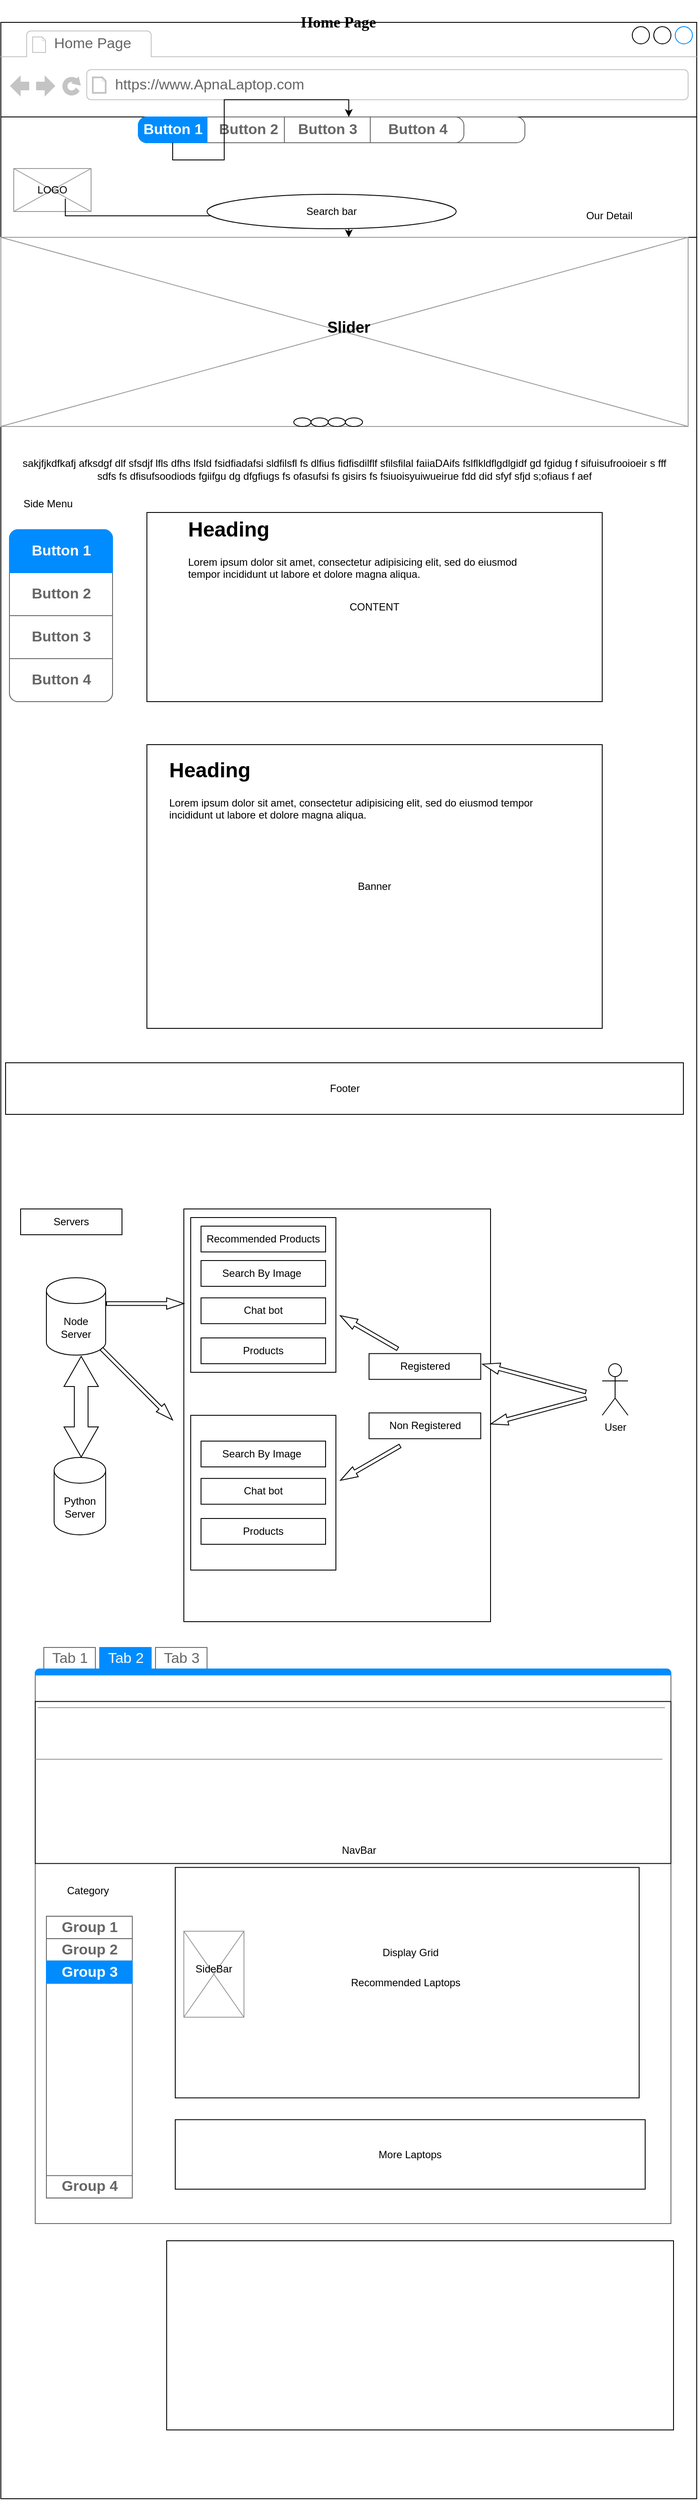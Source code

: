 <mxfile version="14.7.2" type="github">
  <diagram id="Tjrdr0jhj3cXSKKuBWBD" name="Page-1">
    <mxGraphModel dx="1102" dy="1751" grid="1" gridSize="10" guides="1" tooltips="1" connect="1" arrows="1" fold="1" page="1" pageScale="1" pageWidth="827" pageHeight="1169" background="none" math="0" shadow="0">
      <root>
        <mxCell id="0" />
        <mxCell id="1" parent="0" />
        <mxCell id="cs-V9gLxxgiUWUco0RRR-1" value="" style="strokeWidth=1;shadow=0;dashed=0;align=center;html=1;shape=mxgraph.mockup.containers.browserWindow;rSize=0;strokeColor2=#008cff;strokeColor3=#c4c4c4;mainText=,;recursiveResize=0;" parent="1" vertex="1">
          <mxGeometry x="17" y="-500" width="810" height="2880" as="geometry" />
        </mxCell>
        <mxCell id="cs-V9gLxxgiUWUco0RRR-2" value="Home Page" style="strokeWidth=1;shadow=0;dashed=0;align=center;html=1;shape=mxgraph.mockup.containers.anchor;fontSize=17;fontColor=#666666;align=left;" parent="cs-V9gLxxgiUWUco0RRR-1" vertex="1">
          <mxGeometry x="60" y="12" width="110" height="26" as="geometry" />
        </mxCell>
        <mxCell id="cs-V9gLxxgiUWUco0RRR-3" value="https://www.ApnaLaptop.com" style="strokeWidth=1;shadow=0;dashed=0;align=center;html=1;shape=mxgraph.mockup.containers.anchor;rSize=0;fontSize=17;fontColor=#666666;align=left;" parent="cs-V9gLxxgiUWUco0RRR-1" vertex="1">
          <mxGeometry x="131" y="60" width="250" height="26" as="geometry" />
        </mxCell>
        <mxCell id="cs-V9gLxxgiUWUco0RRR-5" value="" style="verticalLabelPosition=bottom;verticalAlign=top;html=1;shape=mxgraph.basic.rect;fillColor2=none;strokeWidth=1;size=20;indent=5;fontFamily=Times New Roman;fontSize=18;" parent="cs-V9gLxxgiUWUco0RRR-1" vertex="1">
          <mxGeometry y="110" width="810" height="140" as="geometry" />
        </mxCell>
        <mxCell id="2hiEiYP1PGatypZEPOpi-6" value="" style="verticalLabelPosition=bottom;shadow=0;dashed=0;align=center;html=1;verticalAlign=top;strokeWidth=1;shape=mxgraph.mockup.graphics.simpleIcon;strokeColor=#999999;" parent="cs-V9gLxxgiUWUco0RRR-1" vertex="1">
          <mxGeometry x="15" y="170" width="90" height="50" as="geometry" />
        </mxCell>
        <mxCell id="7KCTzupM1mh5fXwTAGJL-1" style="edgeStyle=orthogonalEdgeStyle;rounded=0;orthogonalLoop=1;jettySize=auto;html=1;exitX=0.75;exitY=1;exitDx=0;exitDy=0;" parent="cs-V9gLxxgiUWUco0RRR-1" source="2hiEiYP1PGatypZEPOpi-7" target="cs-V9gLxxgiUWUco0RRR-5" edge="1">
          <mxGeometry relative="1" as="geometry" />
        </mxCell>
        <mxCell id="2hiEiYP1PGatypZEPOpi-7" value="LOGO" style="text;html=1;strokeColor=none;fillColor=none;align=center;verticalAlign=middle;whiteSpace=wrap;rounded=0;" parent="cs-V9gLxxgiUWUco0RRR-1" vertex="1">
          <mxGeometry x="30" y="185" width="60" height="20" as="geometry" />
        </mxCell>
        <mxCell id="2hiEiYP1PGatypZEPOpi-8" value="" style="verticalLabelPosition=bottom;shadow=0;dashed=0;align=center;html=1;verticalAlign=top;strokeWidth=1;shape=mxgraph.mockup.graphics.simpleIcon;strokeColor=#999999;" parent="cs-V9gLxxgiUWUco0RRR-1" vertex="1">
          <mxGeometry y="250" width="800" height="220" as="geometry" />
        </mxCell>
        <mxCell id="2hiEiYP1PGatypZEPOpi-9" value="&lt;font style=&quot;font-size: 18px&quot;&gt;&lt;b&gt;Slider&lt;/b&gt;&lt;/font&gt;" style="text;html=1;strokeColor=none;fillColor=none;align=center;verticalAlign=middle;whiteSpace=wrap;rounded=0;" parent="cs-V9gLxxgiUWUco0RRR-1" vertex="1">
          <mxGeometry x="355" y="340" width="100" height="30" as="geometry" />
        </mxCell>
        <mxCell id="2hiEiYP1PGatypZEPOpi-13" value="" style="ellipse;whiteSpace=wrap;html=1;" parent="cs-V9gLxxgiUWUco0RRR-1" vertex="1">
          <mxGeometry x="401" y="460" width="20" height="10" as="geometry" />
        </mxCell>
        <mxCell id="2hiEiYP1PGatypZEPOpi-12" value="" style="ellipse;whiteSpace=wrap;html=1;" parent="cs-V9gLxxgiUWUco0RRR-1" vertex="1">
          <mxGeometry x="381" y="460" width="20" height="10" as="geometry" />
        </mxCell>
        <mxCell id="2hiEiYP1PGatypZEPOpi-11" value="" style="ellipse;whiteSpace=wrap;html=1;" parent="cs-V9gLxxgiUWUco0RRR-1" vertex="1">
          <mxGeometry x="361" y="460" width="20" height="10" as="geometry" />
        </mxCell>
        <mxCell id="2hiEiYP1PGatypZEPOpi-10" value="" style="ellipse;whiteSpace=wrap;html=1;" parent="cs-V9gLxxgiUWUco0RRR-1" vertex="1">
          <mxGeometry x="341" y="460" width="20" height="10" as="geometry" />
        </mxCell>
        <mxCell id="2hiEiYP1PGatypZEPOpi-14" style="edgeStyle=orthogonalEdgeStyle;rounded=0;orthogonalLoop=1;jettySize=auto;html=1;exitX=0.5;exitY=1;exitDx=0;exitDy=0;" parent="cs-V9gLxxgiUWUco0RRR-1" source="2hiEiYP1PGatypZEPOpi-10" target="2hiEiYP1PGatypZEPOpi-8" edge="1">
          <mxGeometry relative="1" as="geometry">
            <Array as="points">
              <mxPoint x="410" y="450" />
              <mxPoint x="410" y="450" />
            </Array>
          </mxGeometry>
        </mxCell>
        <mxCell id="2hiEiYP1PGatypZEPOpi-15" value="Search bar" style="ellipse;whiteSpace=wrap;html=1;" parent="cs-V9gLxxgiUWUco0RRR-1" vertex="1">
          <mxGeometry x="240" y="200" width="290" height="40" as="geometry" />
        </mxCell>
        <mxCell id="2hiEiYP1PGatypZEPOpi-16" value="Our Detail&amp;nbsp;" style="text;html=1;strokeColor=none;fillColor=none;align=center;verticalAlign=middle;whiteSpace=wrap;rounded=0;" parent="cs-V9gLxxgiUWUco0RRR-1" vertex="1">
          <mxGeometry x="620" y="210" width="180" height="30" as="geometry" />
        </mxCell>
        <mxCell id="2hiEiYP1PGatypZEPOpi-1" value="" style="strokeWidth=1;shadow=0;dashed=0;align=center;html=1;shape=mxgraph.mockup.rrect;rSize=10;fillColor=#ffffff;strokeColor=#666666;" parent="cs-V9gLxxgiUWUco0RRR-1" vertex="1">
          <mxGeometry x="160" y="110" width="450" height="30" as="geometry" />
        </mxCell>
        <mxCell id="2hiEiYP1PGatypZEPOpi-2" value="Button 2" style="strokeColor=inherit;fillColor=inherit;gradientColor=inherit;strokeWidth=1;shadow=0;dashed=0;align=center;html=1;shape=mxgraph.mockup.rrect;rSize=0;fontSize=17;fontColor=#666666;fontStyle=1;resizeHeight=1;" parent="2hiEiYP1PGatypZEPOpi-1" vertex="1">
          <mxGeometry width="95" height="30" relative="1" as="geometry">
            <mxPoint x="80" as="offset" />
          </mxGeometry>
        </mxCell>
        <mxCell id="2hiEiYP1PGatypZEPOpi-3" value="Button 3" style="strokeColor=inherit;fillColor=inherit;gradientColor=inherit;strokeWidth=1;shadow=0;dashed=0;align=center;html=1;shape=mxgraph.mockup.rrect;rSize=0;fontSize=17;fontColor=#666666;fontStyle=1;resizeHeight=1;" parent="2hiEiYP1PGatypZEPOpi-1" vertex="1">
          <mxGeometry width="100" height="30" relative="1" as="geometry">
            <mxPoint x="170" as="offset" />
          </mxGeometry>
        </mxCell>
        <mxCell id="2hiEiYP1PGatypZEPOpi-4" value="Button 4" style="strokeColor=inherit;fillColor=inherit;gradientColor=inherit;strokeWidth=1;shadow=0;dashed=0;align=center;html=1;shape=mxgraph.mockup.rightButton;rSize=10;fontSize=17;fontColor=#666666;fontStyle=1;resizeHeight=1;" parent="2hiEiYP1PGatypZEPOpi-1" vertex="1">
          <mxGeometry x="1" width="109" height="30" relative="1" as="geometry">
            <mxPoint x="-180" as="offset" />
          </mxGeometry>
        </mxCell>
        <mxCell id="2hiEiYP1PGatypZEPOpi-5" value="Button 1" style="strokeWidth=1;shadow=0;dashed=0;align=center;html=1;shape=mxgraph.mockup.leftButton;rSize=10;fontSize=17;fontColor=#ffffff;fontStyle=1;fillColor=#008cff;strokeColor=#008cff;resizeHeight=1;" parent="2hiEiYP1PGatypZEPOpi-1" vertex="1">
          <mxGeometry width="80" height="30" relative="1" as="geometry" />
        </mxCell>
        <mxCell id="7KCTzupM1mh5fXwTAGJL-2" style="edgeStyle=orthogonalEdgeStyle;rounded=0;orthogonalLoop=1;jettySize=auto;html=1;" parent="2hiEiYP1PGatypZEPOpi-1" source="2hiEiYP1PGatypZEPOpi-5" target="cs-V9gLxxgiUWUco0RRR-5" edge="1">
          <mxGeometry relative="1" as="geometry" />
        </mxCell>
        <mxCell id="2hiEiYP1PGatypZEPOpi-17" value="sakjfjkdfkafj afksdgf dlf sfsdjf lfls dfhs lfsld fsidfiadafsi sldfilsfl fs dlfius fidfisdilflf sfilsfilal faiiaDAifs fslflkldflgdlgidf gd fgidug f sifuisufrooioeir s fff sdfs fs dfisufsoodiods fgiifgu dg dfgfiugs fs ofasufsi fs gisirs fs fsiuoisyuiwueirue fdd did sfyf sfjd s;ofiaus f aef" style="text;html=1;strokeColor=none;fillColor=none;align=center;verticalAlign=middle;whiteSpace=wrap;rounded=0;" parent="cs-V9gLxxgiUWUco0RRR-1" vertex="1">
          <mxGeometry x="15" y="490" width="770" height="60" as="geometry" />
        </mxCell>
        <mxCell id="2hiEiYP1PGatypZEPOpi-18" value="CONTENT" style="rounded=0;whiteSpace=wrap;html=1;" parent="cs-V9gLxxgiUWUco0RRR-1" vertex="1">
          <mxGeometry x="170" y="570" width="530" height="220" as="geometry" />
        </mxCell>
        <mxCell id="2hiEiYP1PGatypZEPOpi-19" value="" style="strokeWidth=1;shadow=0;dashed=0;align=center;html=1;shape=mxgraph.mockup.rrect;rSize=10;strokeColor=#666666;" parent="cs-V9gLxxgiUWUco0RRR-1" vertex="1">
          <mxGeometry x="10" y="590" width="120" height="200" as="geometry" />
        </mxCell>
        <mxCell id="2hiEiYP1PGatypZEPOpi-20" value="Button 2" style="strokeColor=inherit;fillColor=inherit;gradientColor=inherit;strokeWidth=1;shadow=0;dashed=0;align=center;html=1;shape=mxgraph.mockup.rrect;rSize=0;fontSize=17;fontColor=#666666;fontStyle=1;resizeWidth=1;" parent="2hiEiYP1PGatypZEPOpi-19" vertex="1">
          <mxGeometry width="120" height="50" relative="1" as="geometry">
            <mxPoint y="50" as="offset" />
          </mxGeometry>
        </mxCell>
        <mxCell id="2hiEiYP1PGatypZEPOpi-21" value="Button 3" style="strokeColor=inherit;fillColor=inherit;gradientColor=inherit;strokeWidth=1;shadow=0;dashed=0;align=center;html=1;shape=mxgraph.mockup.rrect;rSize=0;fontSize=17;fontColor=#666666;fontStyle=1;resizeWidth=1;" parent="2hiEiYP1PGatypZEPOpi-19" vertex="1">
          <mxGeometry width="120" height="50" relative="1" as="geometry">
            <mxPoint y="100" as="offset" />
          </mxGeometry>
        </mxCell>
        <mxCell id="2hiEiYP1PGatypZEPOpi-22" value="Button 4" style="strokeColor=inherit;fillColor=inherit;gradientColor=inherit;strokeWidth=1;shadow=0;dashed=0;align=center;html=1;shape=mxgraph.mockup.bottomButton;rSize=10;fontSize=17;fontColor=#666666;fontStyle=1;resizeWidth=1;" parent="2hiEiYP1PGatypZEPOpi-19" vertex="1">
          <mxGeometry y="1" width="120" height="50" relative="1" as="geometry">
            <mxPoint y="-50" as="offset" />
          </mxGeometry>
        </mxCell>
        <mxCell id="2hiEiYP1PGatypZEPOpi-23" value="Button 1" style="strokeWidth=1;shadow=0;dashed=0;align=center;html=1;shape=mxgraph.mockup.topButton;rSize=10;fontSize=17;fontColor=#ffffff;fontStyle=1;fillColor=#008cff;strokeColor=#008cff;resizeWidth=1;" parent="2hiEiYP1PGatypZEPOpi-19" vertex="1">
          <mxGeometry width="120" height="50" relative="1" as="geometry" />
        </mxCell>
        <mxCell id="2hiEiYP1PGatypZEPOpi-24" value="Side Menu" style="text;html=1;strokeColor=none;fillColor=none;align=center;verticalAlign=middle;whiteSpace=wrap;rounded=0;" parent="cs-V9gLxxgiUWUco0RRR-1" vertex="1">
          <mxGeometry x="15" y="550" width="80" height="20" as="geometry" />
        </mxCell>
        <mxCell id="2hiEiYP1PGatypZEPOpi-25" value="Footer" style="rounded=0;whiteSpace=wrap;html=1;" parent="cs-V9gLxxgiUWUco0RRR-1" vertex="1">
          <mxGeometry x="5.5" y="1210" width="789" height="60" as="geometry" />
        </mxCell>
        <mxCell id="AkuQ4I_FikJazMHf2Xoq-1" value="User" style="shape=umlActor;verticalLabelPosition=bottom;verticalAlign=top;html=1;outlineConnect=0;" parent="cs-V9gLxxgiUWUco0RRR-1" vertex="1">
          <mxGeometry x="700" y="1560" width="30" height="60" as="geometry" />
        </mxCell>
        <mxCell id="AkuQ4I_FikJazMHf2Xoq-3" value="Node&lt;br&gt;Server" style="shape=cylinder3;whiteSpace=wrap;html=1;boundedLbl=1;backgroundOutline=1;size=15;" parent="cs-V9gLxxgiUWUco0RRR-1" vertex="1">
          <mxGeometry x="53" y="1460" width="69" height="90" as="geometry" />
        </mxCell>
        <mxCell id="AkuQ4I_FikJazMHf2Xoq-4" value="Python Server" style="shape=cylinder3;whiteSpace=wrap;html=1;boundedLbl=1;backgroundOutline=1;size=15;" parent="cs-V9gLxxgiUWUco0RRR-1" vertex="1">
          <mxGeometry x="62" y="1669" width="60" height="90" as="geometry" />
        </mxCell>
        <mxCell id="AkuQ4I_FikJazMHf2Xoq-9" value="" style="html=1;shadow=0;dashed=0;align=center;verticalAlign=middle;shape=mxgraph.arrows2.twoWayArrow;dy=0.6;dx=35;rotation=90;" parent="cs-V9gLxxgiUWUco0RRR-1" vertex="1">
          <mxGeometry x="35" y="1590" width="117" height="40" as="geometry" />
        </mxCell>
        <mxCell id="AkuQ4I_FikJazMHf2Xoq-11" value="" style="rounded=0;whiteSpace=wrap;html=1;" parent="cs-V9gLxxgiUWUco0RRR-1" vertex="1">
          <mxGeometry x="213" y="1380" width="357" height="480" as="geometry" />
        </mxCell>
        <mxCell id="AkuQ4I_FikJazMHf2Xoq-14" value="" style="html=1;shadow=0;dashed=0;align=center;verticalAlign=middle;shape=mxgraph.arrows2.arrow;dy=0.67;dx=20;notch=0;rotation=-165;" parent="cs-V9gLxxgiUWUco0RRR-1" vertex="1">
          <mxGeometry x="558.6" y="1570" width="124.43" height="13.25" as="geometry" />
        </mxCell>
        <mxCell id="AkuQ4I_FikJazMHf2Xoq-15" value="" style="html=1;shadow=0;dashed=0;align=center;verticalAlign=middle;shape=mxgraph.arrows2.arrow;dy=0.67;dx=20;notch=0;rotation=-195;" parent="cs-V9gLxxgiUWUco0RRR-1" vertex="1">
          <mxGeometry x="568.31" y="1608.54" width="114.96" height="13.25" as="geometry" />
        </mxCell>
        <mxCell id="AkuQ4I_FikJazMHf2Xoq-16" value="" style="html=1;shadow=0;dashed=0;align=center;verticalAlign=middle;shape=mxgraph.arrows2.arrow;dy=0.67;dx=20;notch=0;rotation=-150;" parent="cs-V9gLxxgiUWUco0RRR-1" vertex="1">
          <mxGeometry x="390" y="1516.75" width="77" height="13.25" as="geometry" />
        </mxCell>
        <mxCell id="AkuQ4I_FikJazMHf2Xoq-30" value="" style="rounded=0;whiteSpace=wrap;html=1;" parent="cs-V9gLxxgiUWUco0RRR-1" vertex="1">
          <mxGeometry x="221" y="1390" width="169" height="180" as="geometry" />
        </mxCell>
        <mxCell id="AkuQ4I_FikJazMHf2Xoq-31" value="Recommended Products" style="rounded=0;whiteSpace=wrap;html=1;" parent="cs-V9gLxxgiUWUco0RRR-1" vertex="1">
          <mxGeometry x="233" y="1400" width="145" height="30" as="geometry" />
        </mxCell>
        <mxCell id="AkuQ4I_FikJazMHf2Xoq-32" value="Search By Image&amp;nbsp;" style="rounded=0;whiteSpace=wrap;html=1;" parent="cs-V9gLxxgiUWUco0RRR-1" vertex="1">
          <mxGeometry x="233" y="1440" width="145" height="30" as="geometry" />
        </mxCell>
        <mxCell id="AkuQ4I_FikJazMHf2Xoq-33" value="Chat bot" style="rounded=0;whiteSpace=wrap;html=1;" parent="cs-V9gLxxgiUWUco0RRR-1" vertex="1">
          <mxGeometry x="233" y="1483.4" width="145" height="30" as="geometry" />
        </mxCell>
        <mxCell id="AkuQ4I_FikJazMHf2Xoq-34" value="Products" style="rounded=0;whiteSpace=wrap;html=1;" parent="cs-V9gLxxgiUWUco0RRR-1" vertex="1">
          <mxGeometry x="233" y="1530" width="145" height="30" as="geometry" />
        </mxCell>
        <mxCell id="AkuQ4I_FikJazMHf2Xoq-35" value="&lt;span&gt;Registered&lt;/span&gt;" style="rounded=0;whiteSpace=wrap;html=1;" parent="cs-V9gLxxgiUWUco0RRR-1" vertex="1">
          <mxGeometry x="428.6" y="1548.22" width="130" height="30" as="geometry" />
        </mxCell>
        <mxCell id="AkuQ4I_FikJazMHf2Xoq-79" value="&lt;span&gt;Non Registered&lt;/span&gt;" style="rounded=0;whiteSpace=wrap;html=1;" parent="cs-V9gLxxgiUWUco0RRR-1" vertex="1">
          <mxGeometry x="428.6" y="1617.22" width="130" height="30" as="geometry" />
        </mxCell>
        <mxCell id="AkuQ4I_FikJazMHf2Xoq-80" value="&lt;span style=&quot;color: rgba(0 , 0 , 0 , 0) ; font-family: monospace ; font-size: 0px&quot;&gt;%3CmxGraphModel%3E%3Croot%3E%3CmxCell%20id%3D%220%22%2F%3E%3CmxCell%20id%3D%221%22%20parent%3D%220%22%2F%3E%3CmxCell%20id%3D%222%22%20value%3D%22Recommended%20Products%22%20style%3D%22rounded%3D0%3BwhiteSpace%3Dwrap%3Bhtml%3D1%3B%22%20vertex%3D%221%22%20parent%3D%221%22%3E%3CmxGeometry%20x%3D%22250%22%20y%3D%22900%22%20width%3D%22145%22%20height%3D%2230%22%20as%3D%22geometry%22%2F%3E%3C%2FmxCell%3E%3C%2Froot%3E%3C%2FmxGraphModel%3E&lt;/span&gt;" style="rounded=0;whiteSpace=wrap;html=1;" parent="cs-V9gLxxgiUWUco0RRR-1" vertex="1">
          <mxGeometry x="221" y="1620" width="169" height="180" as="geometry" />
        </mxCell>
        <mxCell id="AkuQ4I_FikJazMHf2Xoq-81" value="" style="html=1;shadow=0;dashed=0;align=center;verticalAlign=middle;shape=mxgraph.arrows2.arrow;dy=0.67;dx=20;notch=0;rotation=-210;" parent="cs-V9gLxxgiUWUco0RRR-1" vertex="1">
          <mxGeometry x="390" y="1669" width="80" height="13.25" as="geometry" />
        </mxCell>
        <mxCell id="AkuQ4I_FikJazMHf2Xoq-83" value="Search By Image&amp;nbsp;" style="rounded=0;whiteSpace=wrap;html=1;" parent="cs-V9gLxxgiUWUco0RRR-1" vertex="1">
          <mxGeometry x="233" y="1650" width="145" height="30" as="geometry" />
        </mxCell>
        <mxCell id="AkuQ4I_FikJazMHf2Xoq-84" value="Chat bot" style="rounded=0;whiteSpace=wrap;html=1;" parent="cs-V9gLxxgiUWUco0RRR-1" vertex="1">
          <mxGeometry x="233" y="1693.4" width="145" height="30" as="geometry" />
        </mxCell>
        <mxCell id="AkuQ4I_FikJazMHf2Xoq-85" value="Products" style="rounded=0;whiteSpace=wrap;html=1;" parent="cs-V9gLxxgiUWUco0RRR-1" vertex="1">
          <mxGeometry x="233" y="1740" width="145" height="30" as="geometry" />
        </mxCell>
        <mxCell id="AkuQ4I_FikJazMHf2Xoq-87" value="" style="html=1;shadow=0;dashed=0;align=center;verticalAlign=middle;shape=mxgraph.arrows2.arrow;dy=0.67;dx=20;notch=0;rotation=0;" parent="cs-V9gLxxgiUWUco0RRR-1" vertex="1">
          <mxGeometry x="123" y="1483.4" width="90" height="13.25" as="geometry" />
        </mxCell>
        <mxCell id="AkuQ4I_FikJazMHf2Xoq-88" value="" style="html=1;shadow=0;dashed=0;align=center;verticalAlign=middle;shape=mxgraph.arrows2.arrow;dy=0.67;dx=20;notch=0;rotation=45;" parent="cs-V9gLxxgiUWUco0RRR-1" vertex="1">
          <mxGeometry x="99.96" y="1577.34" width="117" height="13.25" as="geometry" />
        </mxCell>
        <mxCell id="AkuQ4I_FikJazMHf2Xoq-89" value="Servers" style="rounded=0;whiteSpace=wrap;html=1;" parent="cs-V9gLxxgiUWUco0RRR-1" vertex="1">
          <mxGeometry x="23" y="1380" width="118" height="30" as="geometry" />
        </mxCell>
        <mxCell id="NV7oPacuAovDVqQCdMHg-1" value="Banner" style="rounded=0;whiteSpace=wrap;html=1;" parent="cs-V9gLxxgiUWUco0RRR-1" vertex="1">
          <mxGeometry x="170" y="840" width="530" height="330" as="geometry" />
        </mxCell>
        <mxCell id="6ak64OzskGY33zH2TJlZ-1" value="&lt;h1&gt;Heading&lt;/h1&gt;&lt;p&gt;Lorem ipsum dolor sit amet, consectetur adipisicing elit, sed do eiusmod tempor incididunt ut labore et dolore magna aliqua.&lt;/p&gt;" style="text;html=1;strokeColor=none;fillColor=none;spacing=5;spacingTop=-20;whiteSpace=wrap;overflow=hidden;rounded=0;" parent="cs-V9gLxxgiUWUco0RRR-1" vertex="1">
          <mxGeometry x="213" y="570" width="429" height="100" as="geometry" />
        </mxCell>
        <mxCell id="UuAvQKEvvgrjhlhJATov-1" value="&lt;h1&gt;Heading&lt;/h1&gt;&lt;p&gt;Lorem ipsum dolor sit amet, consectetur adipisicing elit, sed do eiusmod tempor incididunt ut labore et dolore magna aliqua.&lt;/p&gt;" style="text;html=1;strokeColor=none;fillColor=none;spacing=5;spacingTop=-20;whiteSpace=wrap;overflow=hidden;rounded=0;" parent="cs-V9gLxxgiUWUco0RRR-1" vertex="1">
          <mxGeometry x="191" y="850" width="459" height="100" as="geometry" />
        </mxCell>
        <mxCell id="rvzW5pbStZfOvD73coGG-1" value="" style="strokeWidth=1;shadow=0;dashed=0;align=center;html=1;shape=mxgraph.mockup.containers.marginRect2;rectMarginTop=32;strokeColor=#666666;gradientColor=none;" parent="cs-V9gLxxgiUWUco0RRR-1" vertex="1">
          <mxGeometry x="40" y="1890" width="740" height="670" as="geometry" />
        </mxCell>
        <mxCell id="rvzW5pbStZfOvD73coGG-2" value="Tab 1" style="strokeColor=inherit;fillColor=inherit;gradientColor=inherit;strokeWidth=1;shadow=0;dashed=0;align=center;html=1;shape=mxgraph.mockup.containers.rrect;rSize=0;fontSize=17;fontColor=#666666;gradientColor=none;" parent="rvzW5pbStZfOvD73coGG-1" vertex="1">
          <mxGeometry width="60" height="25" relative="1" as="geometry">
            <mxPoint x="10" as="offset" />
          </mxGeometry>
        </mxCell>
        <mxCell id="rvzW5pbStZfOvD73coGG-3" value="Tab 2" style="strokeWidth=1;shadow=0;dashed=0;align=center;html=1;shape=mxgraph.mockup.containers.rrect;rSize=0;fontSize=17;fontColor=#ffffff;strokeColor=#008cff;fillColor=#008cff;" parent="rvzW5pbStZfOvD73coGG-1" vertex="1">
          <mxGeometry width="60" height="25" relative="1" as="geometry">
            <mxPoint x="75" as="offset" />
          </mxGeometry>
        </mxCell>
        <mxCell id="rvzW5pbStZfOvD73coGG-4" value="Tab 3" style="strokeColor=inherit;fillColor=inherit;gradientColor=inherit;strokeWidth=1;shadow=0;dashed=0;align=center;html=1;shape=mxgraph.mockup.containers.rrect;rSize=0;fontSize=17;fontColor=#666666;gradientColor=none;" parent="rvzW5pbStZfOvD73coGG-1" vertex="1">
          <mxGeometry width="60" height="25" relative="1" as="geometry">
            <mxPoint x="140" as="offset" />
          </mxGeometry>
        </mxCell>
        <mxCell id="rvzW5pbStZfOvD73coGG-5" value="" style="strokeWidth=1;shadow=0;dashed=0;align=center;html=1;shape=mxgraph.mockup.containers.topButton;rSize=5;strokeColor=#008cff;fillColor=#008cff;gradientColor=none;resizeWidth=1;movable=0;deletable=1;" parent="rvzW5pbStZfOvD73coGG-1" vertex="1">
          <mxGeometry width="740" height="7" relative="1" as="geometry">
            <mxPoint y="25" as="offset" />
          </mxGeometry>
        </mxCell>
        <mxCell id="rvzW5pbStZfOvD73coGG-6" value="" style="rounded=0;whiteSpace=wrap;html=1;" parent="rvzW5pbStZfOvD73coGG-1" vertex="1">
          <mxGeometry y="62.813" width="740" height="188.438" as="geometry" />
        </mxCell>
        <mxCell id="rvzW5pbStZfOvD73coGG-8" value="" style="strokeWidth=1;shadow=0;dashed=0;align=center;html=1;shape=mxgraph.mockup.containers.rrect;rSize=0;strokeColor=#666666;" parent="rvzW5pbStZfOvD73coGG-1" vertex="1">
          <mxGeometry x="13" y="312.667" width="100" height="327.556" as="geometry" />
        </mxCell>
        <mxCell id="rvzW5pbStZfOvD73coGG-9" value="Group 1" style="strokeColor=inherit;fillColor=inherit;gradientColor=inherit;strokeWidth=1;shadow=0;dashed=0;align=center;html=1;shape=mxgraph.mockup.containers.rrect;rSize=0;fontSize=17;fontColor=#666666;fontStyle=1;resizeWidth=1;" parent="rvzW5pbStZfOvD73coGG-8" vertex="1">
          <mxGeometry width="100" height="26" relative="1" as="geometry" />
        </mxCell>
        <mxCell id="rvzW5pbStZfOvD73coGG-10" value="Group 2" style="strokeColor=inherit;fillColor=inherit;gradientColor=inherit;strokeWidth=1;shadow=0;dashed=0;align=center;html=1;shape=mxgraph.mockup.containers.rrect;rSize=0;fontSize=17;fontColor=#666666;fontStyle=1;resizeWidth=1;" parent="rvzW5pbStZfOvD73coGG-8" vertex="1">
          <mxGeometry width="100" height="26" relative="1" as="geometry">
            <mxPoint y="26" as="offset" />
          </mxGeometry>
        </mxCell>
        <mxCell id="rvzW5pbStZfOvD73coGG-11" value="Group 3" style="strokeWidth=1;shadow=0;dashed=0;align=center;html=1;shape=mxgraph.mockup.containers.rrect;rSize=0;fontSize=17;fontColor=#ffffff;fontStyle=1;fillColor=#008cff;strokeColor=#008cff;resizeWidth=1;" parent="rvzW5pbStZfOvD73coGG-8" vertex="1">
          <mxGeometry width="100" height="26" relative="1" as="geometry">
            <mxPoint y="52" as="offset" />
          </mxGeometry>
        </mxCell>
        <mxCell id="rvzW5pbStZfOvD73coGG-12" value="Group 4" style="strokeColor=inherit;fillColor=inherit;gradientColor=inherit;strokeWidth=1;shadow=0;dashed=0;align=center;html=1;shape=mxgraph.mockup.containers.rrect;rSize=0;fontSize=17;fontColor=#666666;fontStyle=1;resizeWidth=1;" parent="rvzW5pbStZfOvD73coGG-8" vertex="1">
          <mxGeometry y="1" width="100" height="26" relative="1" as="geometry">
            <mxPoint y="-26" as="offset" />
          </mxGeometry>
        </mxCell>
        <mxCell id="rvzW5pbStZfOvD73coGG-13" value="Category" style="text;html=1;strokeColor=none;fillColor=none;align=center;verticalAlign=middle;whiteSpace=wrap;rounded=0;" parent="rvzW5pbStZfOvD73coGG-1" vertex="1">
          <mxGeometry x="13" y="268.0" width="97" height="29.778" as="geometry" />
        </mxCell>
        <mxCell id="W26dKdGHncR4vIZTcDP--3" value="NavBar" style="text;html=1;strokeColor=none;fillColor=none;align=center;verticalAlign=middle;whiteSpace=wrap;rounded=0;" parent="rvzW5pbStZfOvD73coGG-1" vertex="1">
          <mxGeometry x="357" y="221.472" width="40" height="29.778" as="geometry" />
        </mxCell>
        <mxCell id="rvzW5pbStZfOvD73coGG-7" value="Recommended Laptops&amp;nbsp;" style="rounded=0;whiteSpace=wrap;html=1;" parent="rvzW5pbStZfOvD73coGG-1" vertex="1">
          <mxGeometry x="163" y="255.818" width="540" height="268" as="geometry" />
        </mxCell>
        <mxCell id="LQnwXh3ZWeQ7ObOw8D-4-1" value="More Laptops" style="rounded=0;whiteSpace=wrap;html=1;" parent="rvzW5pbStZfOvD73coGG-1" vertex="1">
          <mxGeometry x="163" y="549.18" width="547" height="80.82" as="geometry" />
        </mxCell>
        <mxCell id="0r176WqpqCXm21zEDnLY-1" value="" style="verticalLabelPosition=bottom;shadow=0;dashed=0;align=center;html=1;verticalAlign=top;strokeWidth=1;shape=mxgraph.mockup.graphics.simpleIcon;strokeColor=#999999;" parent="rvzW5pbStZfOvD73coGG-1" vertex="1">
          <mxGeometry x="173" y="330" width="70" height="100" as="geometry" />
        </mxCell>
        <mxCell id="Dp7MG19WvMyc6v9N3XUq-1" value="SideBar" style="text;html=1;strokeColor=none;fillColor=none;align=center;verticalAlign=middle;whiteSpace=wrap;rounded=0;" parent="rvzW5pbStZfOvD73coGG-1" vertex="1">
          <mxGeometry x="188" y="364" width="40" height="20" as="geometry" />
        </mxCell>
        <mxCell id="PxA2PUMU--KZjBLp6w8u-1" value="Display Grid" style="text;html=1;strokeColor=none;fillColor=none;align=center;verticalAlign=middle;whiteSpace=wrap;rounded=0;" parent="rvzW5pbStZfOvD73coGG-1" vertex="1">
          <mxGeometry x="346.5" y="340" width="180" height="30" as="geometry" />
        </mxCell>
        <mxCell id="cs-V9gLxxgiUWUco0RRR-4" value="&lt;h2 style=&quot;font-size: 18px;&quot;&gt;Home Page&lt;/h2&gt;" style="text;html=1;align=center;verticalAlign=middle;whiteSpace=wrap;rounded=0;fontFamily=Times New Roman;fontStyle=0;fontSize=18;" parent="1" vertex="1">
          <mxGeometry x="30" y="-510" width="760" height="20" as="geometry" />
        </mxCell>
        <mxCell id="W26dKdGHncR4vIZTcDP--1" value="" style="verticalLabelPosition=bottom;shadow=0;dashed=0;align=center;html=1;verticalAlign=top;strokeWidth=1;shape=mxgraph.mockup.markup.line;strokeColor=#999999;" parent="1" vertex="1">
          <mxGeometry x="60" y="1450" width="730" height="20" as="geometry" />
        </mxCell>
        <mxCell id="W26dKdGHncR4vIZTcDP--2" value="" style="verticalLabelPosition=bottom;shadow=0;dashed=0;align=center;html=1;verticalAlign=top;strokeWidth=1;shape=mxgraph.mockup.markup.line;strokeColor=#999999;" parent="1" vertex="1">
          <mxGeometry x="57" y="1510" width="730" height="20" as="geometry" />
        </mxCell>
        <mxCell id="peklHj6IEo3A1jxkjTWs-1" value="" style="rounded=0;whiteSpace=wrap;html=1;" vertex="1" parent="1">
          <mxGeometry x="210" y="2080" width="590" height="220" as="geometry" />
        </mxCell>
      </root>
    </mxGraphModel>
  </diagram>
</mxfile>
